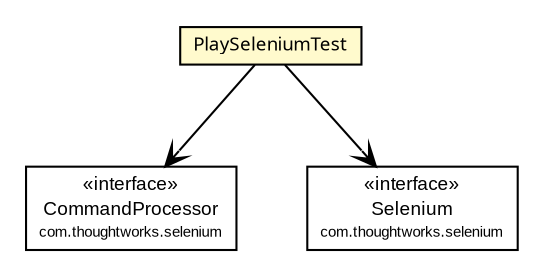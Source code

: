 #!/usr/local/bin/dot
#
# Class diagram 
# Generated by UmlGraph version 4.6 (http://www.spinellis.gr/sw/umlgraph)
#

digraph G {
	edge [fontname="arial",fontsize=10,labelfontname="arial",labelfontsize=10];
	node [fontname="arial",fontsize=10,shape=plaintext];
	// com.google.code.play.selenium.PlaySeleniumTest
	c2221 [label=<<table border="0" cellborder="1" cellspacing="0" cellpadding="2" port="p" bgcolor="lemonChiffon" href="./PlaySeleniumTest.html">
		<tr><td><table border="0" cellspacing="0" cellpadding="1">
			<tr><td><font face="ariali"> PlaySeleniumTest </font></td></tr>
		</table></td></tr>
		</table>>, fontname="arial", fontcolor="black", fontsize=9.0];
	// com.google.code.play.selenium.PlaySeleniumTest NAVASSOC com.thoughtworks.selenium.CommandProcessor
	c2221:p -> c2253:p [taillabel="", label="", headlabel="", fontname="arial", fontcolor="black", fontsize=10.0, color="black", arrowhead=open];
	// com.google.code.play.selenium.PlaySeleniumTest NAVASSOC com.thoughtworks.selenium.Selenium
	c2221:p -> c2254:p [taillabel="", label="", headlabel="", fontname="arial", fontcolor="black", fontsize=10.0, color="black", arrowhead=open];
	// com.thoughtworks.selenium.CommandProcessor
	c2253 [label=<<table border="0" cellborder="1" cellspacing="0" cellpadding="2" port="p" href="http://java.sun.com/j2se/1.4.2/docs/api/com/thoughtworks/selenium/CommandProcessor.html">
		<tr><td><table border="0" cellspacing="0" cellpadding="1">
			<tr><td> &laquo;interface&raquo; </td></tr>
			<tr><td> CommandProcessor </td></tr>
			<tr><td><font point-size="7.0"> com.thoughtworks.selenium </font></td></tr>
		</table></td></tr>
		</table>>, fontname="arial", fontcolor="black", fontsize=9.0];
	// com.thoughtworks.selenium.Selenium
	c2254 [label=<<table border="0" cellborder="1" cellspacing="0" cellpadding="2" port="p" href="http://java.sun.com/j2se/1.4.2/docs/api/com/thoughtworks/selenium/Selenium.html">
		<tr><td><table border="0" cellspacing="0" cellpadding="1">
			<tr><td> &laquo;interface&raquo; </td></tr>
			<tr><td> Selenium </td></tr>
			<tr><td><font point-size="7.0"> com.thoughtworks.selenium </font></td></tr>
		</table></td></tr>
		</table>>, fontname="arial", fontcolor="black", fontsize=9.0];
}

